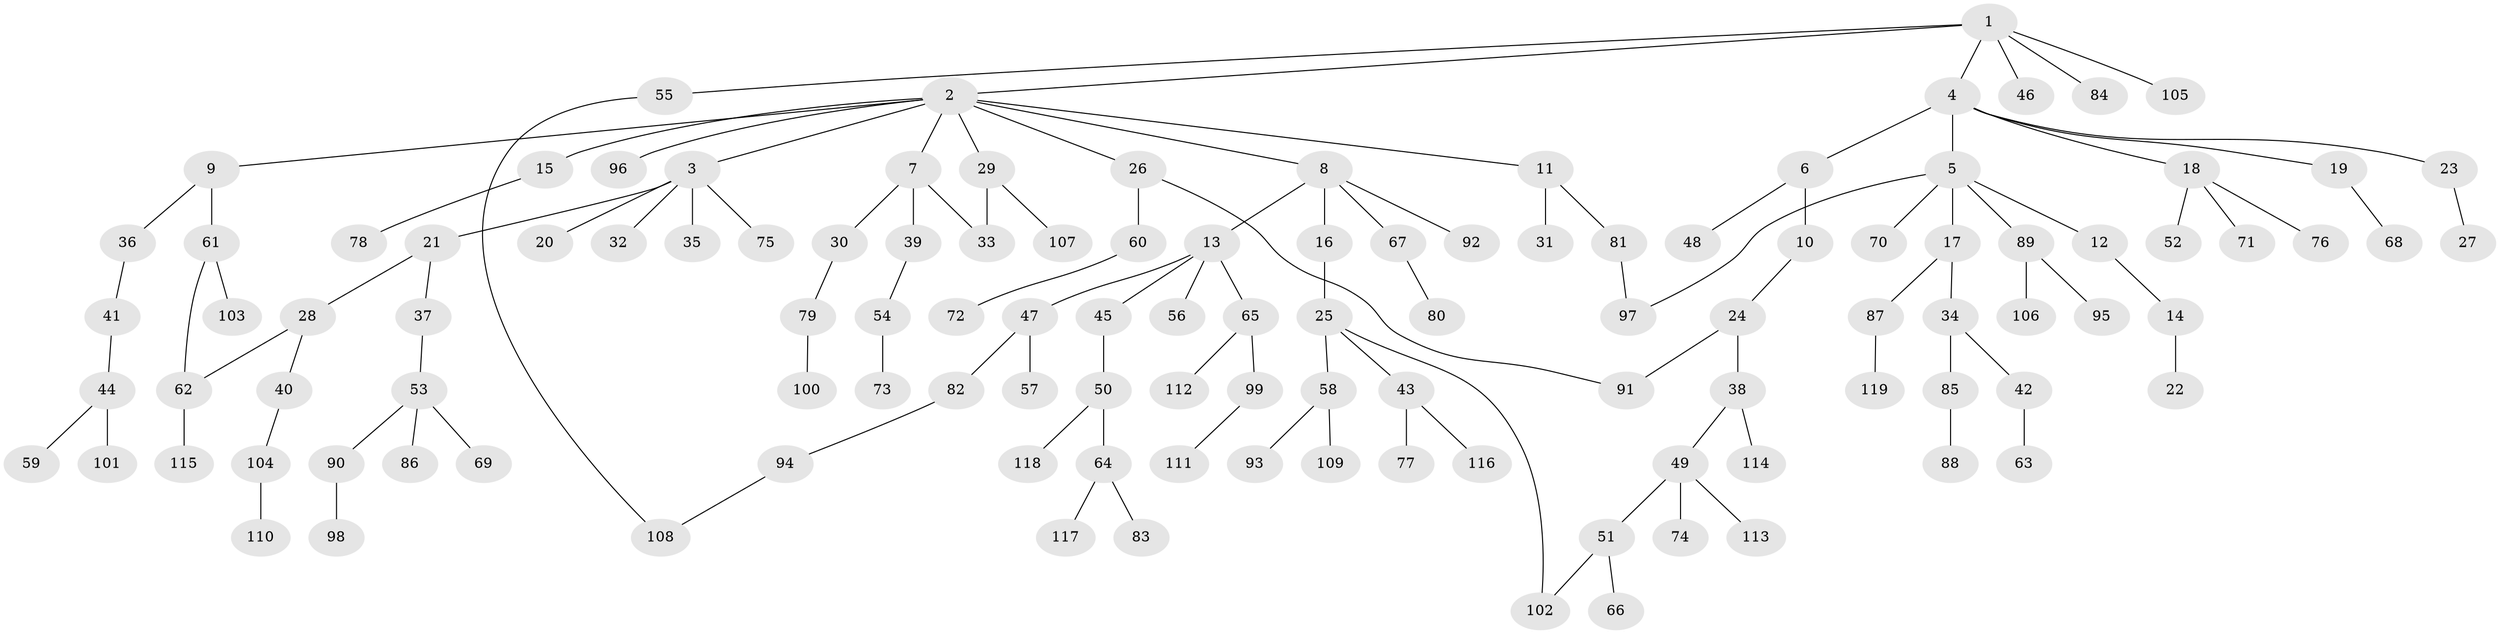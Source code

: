 // Generated by graph-tools (version 1.1) at 2025/13/03/09/25 04:13:17]
// undirected, 119 vertices, 124 edges
graph export_dot {
graph [start="1"]
  node [color=gray90,style=filled];
  1;
  2;
  3;
  4;
  5;
  6;
  7;
  8;
  9;
  10;
  11;
  12;
  13;
  14;
  15;
  16;
  17;
  18;
  19;
  20;
  21;
  22;
  23;
  24;
  25;
  26;
  27;
  28;
  29;
  30;
  31;
  32;
  33;
  34;
  35;
  36;
  37;
  38;
  39;
  40;
  41;
  42;
  43;
  44;
  45;
  46;
  47;
  48;
  49;
  50;
  51;
  52;
  53;
  54;
  55;
  56;
  57;
  58;
  59;
  60;
  61;
  62;
  63;
  64;
  65;
  66;
  67;
  68;
  69;
  70;
  71;
  72;
  73;
  74;
  75;
  76;
  77;
  78;
  79;
  80;
  81;
  82;
  83;
  84;
  85;
  86;
  87;
  88;
  89;
  90;
  91;
  92;
  93;
  94;
  95;
  96;
  97;
  98;
  99;
  100;
  101;
  102;
  103;
  104;
  105;
  106;
  107;
  108;
  109;
  110;
  111;
  112;
  113;
  114;
  115;
  116;
  117;
  118;
  119;
  1 -- 2;
  1 -- 4;
  1 -- 46;
  1 -- 55;
  1 -- 84;
  1 -- 105;
  2 -- 3;
  2 -- 7;
  2 -- 8;
  2 -- 9;
  2 -- 11;
  2 -- 15;
  2 -- 26;
  2 -- 29;
  2 -- 96;
  3 -- 20;
  3 -- 21;
  3 -- 32;
  3 -- 35;
  3 -- 75;
  4 -- 5;
  4 -- 6;
  4 -- 18;
  4 -- 19;
  4 -- 23;
  5 -- 12;
  5 -- 17;
  5 -- 70;
  5 -- 89;
  5 -- 97;
  6 -- 10;
  6 -- 48;
  7 -- 30;
  7 -- 33;
  7 -- 39;
  8 -- 13;
  8 -- 16;
  8 -- 67;
  8 -- 92;
  9 -- 36;
  9 -- 61;
  10 -- 24;
  11 -- 31;
  11 -- 81;
  12 -- 14;
  13 -- 45;
  13 -- 47;
  13 -- 56;
  13 -- 65;
  14 -- 22;
  15 -- 78;
  16 -- 25;
  17 -- 34;
  17 -- 87;
  18 -- 52;
  18 -- 71;
  18 -- 76;
  19 -- 68;
  21 -- 28;
  21 -- 37;
  23 -- 27;
  24 -- 38;
  24 -- 91;
  25 -- 43;
  25 -- 58;
  25 -- 102;
  26 -- 60;
  26 -- 91;
  28 -- 40;
  28 -- 62;
  29 -- 107;
  29 -- 33;
  30 -- 79;
  34 -- 42;
  34 -- 85;
  36 -- 41;
  37 -- 53;
  38 -- 49;
  38 -- 114;
  39 -- 54;
  40 -- 104;
  41 -- 44;
  42 -- 63;
  43 -- 77;
  43 -- 116;
  44 -- 59;
  44 -- 101;
  45 -- 50;
  47 -- 57;
  47 -- 82;
  49 -- 51;
  49 -- 74;
  49 -- 113;
  50 -- 64;
  50 -- 118;
  51 -- 66;
  51 -- 102;
  53 -- 69;
  53 -- 86;
  53 -- 90;
  54 -- 73;
  55 -- 108;
  58 -- 93;
  58 -- 109;
  60 -- 72;
  61 -- 103;
  61 -- 62;
  62 -- 115;
  64 -- 83;
  64 -- 117;
  65 -- 99;
  65 -- 112;
  67 -- 80;
  79 -- 100;
  81 -- 97;
  82 -- 94;
  85 -- 88;
  87 -- 119;
  89 -- 95;
  89 -- 106;
  90 -- 98;
  94 -- 108;
  99 -- 111;
  104 -- 110;
}
